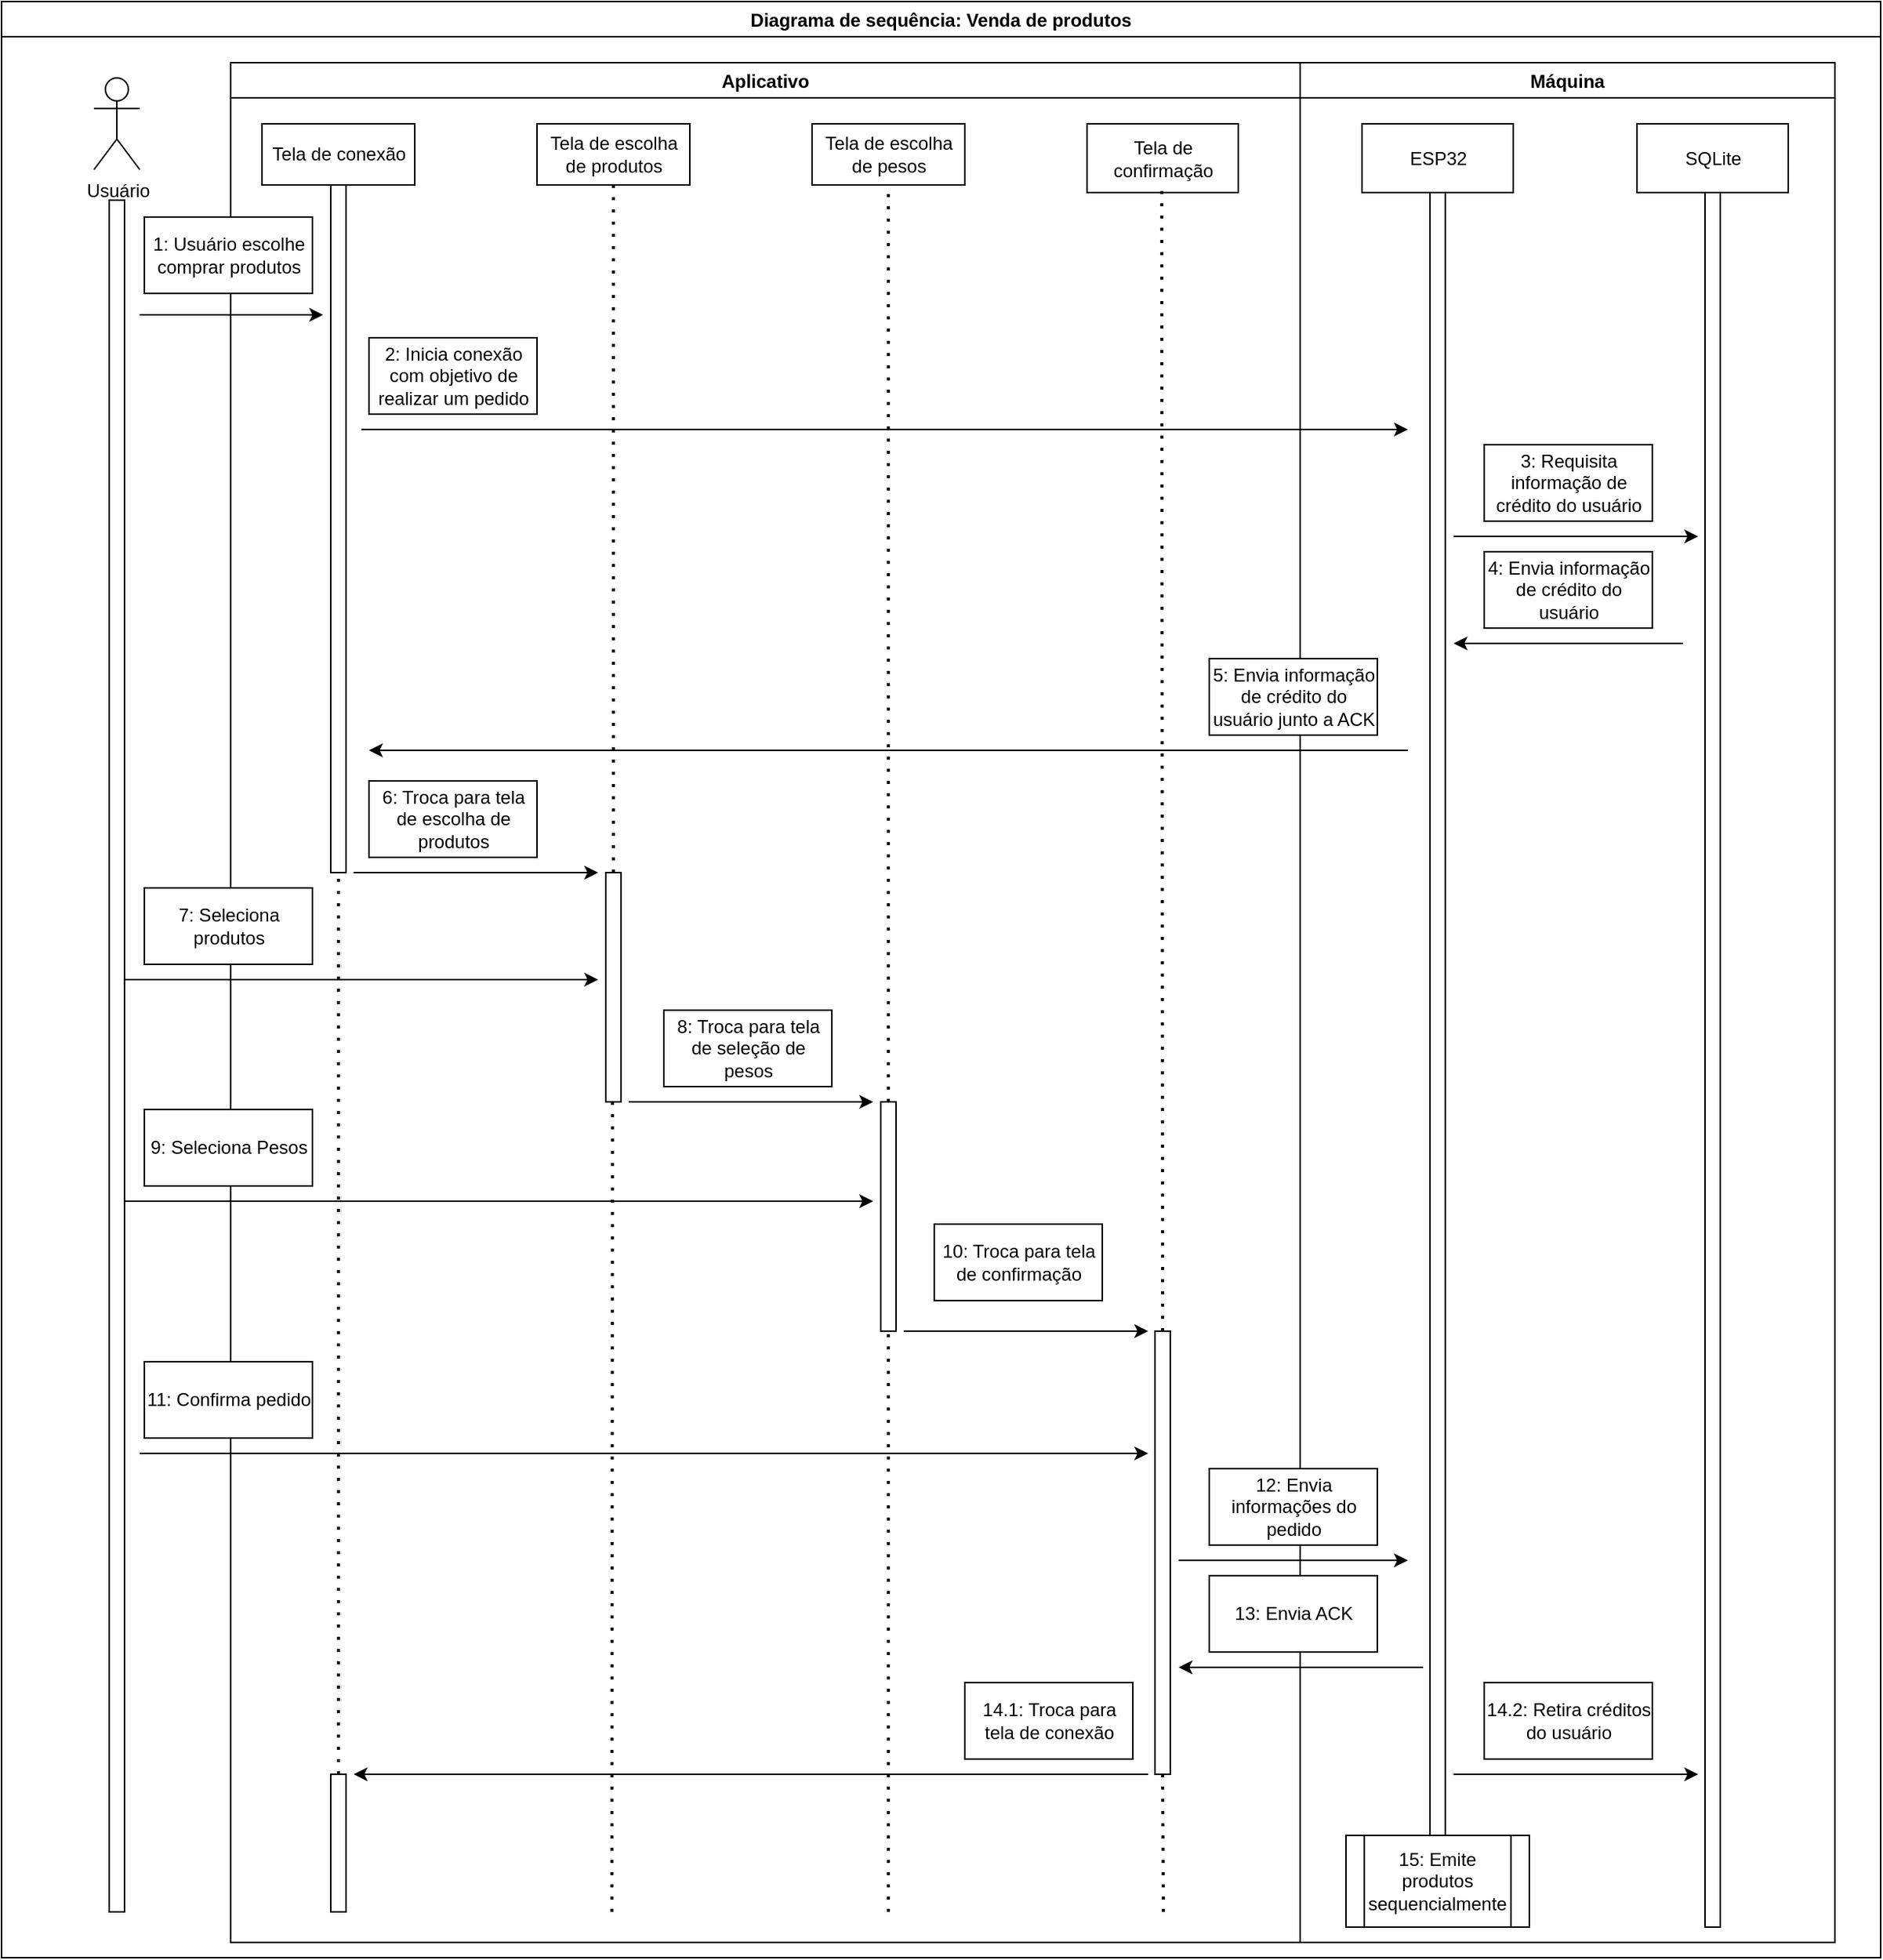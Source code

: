 <mxfile version="17.4.2" type="device"><diagram id="Yp1EYoUM_aCPPthsGW_I" name="Page-1"><mxGraphModel dx="1837" dy="2192" grid="1" gridSize="10" guides="1" tooltips="1" connect="1" arrows="1" fold="1" page="1" pageScale="1" pageWidth="700" pageHeight="750" math="0" shadow="0"><root><mxCell id="0"/><mxCell id="1" parent="0"/><mxCell id="CkIpjcjl6cpS81yRVlrR-56" value="Diagrama de sequência: Venda de produtos" style="swimlane;" vertex="1" parent="1"><mxGeometry y="-10" width="1230" height="1280" as="geometry"/></mxCell><mxCell id="CkIpjcjl6cpS81yRVlrR-61" value="Máquina" style="swimlane;" vertex="1" parent="CkIpjcjl6cpS81yRVlrR-56"><mxGeometry x="850" y="40" width="350" height="1230" as="geometry"/></mxCell><mxCell id="CkIpjcjl6cpS81yRVlrR-59" value="Aplicativo" style="swimlane;" vertex="1" parent="CkIpjcjl6cpS81yRVlrR-56"><mxGeometry x="150" y="40" width="700" height="1230" as="geometry"/></mxCell><mxCell id="CkIpjcjl6cpS81yRVlrR-1" value="Usuário" style="shape=umlActor;verticalLabelPosition=bottom;verticalAlign=top;html=1;outlineConnect=0;" vertex="1" parent="CkIpjcjl6cpS81yRVlrR-56"><mxGeometry x="60.5" y="50" width="30" height="60" as="geometry"/></mxCell><mxCell id="CkIpjcjl6cpS81yRVlrR-2" value="Tela de conexão" style="rounded=0;whiteSpace=wrap;html=1;" vertex="1" parent="CkIpjcjl6cpS81yRVlrR-56"><mxGeometry x="170.5" y="80" width="100" height="40" as="geometry"/></mxCell><mxCell id="CkIpjcjl6cpS81yRVlrR-3" value="Tela de escolha de produtos" style="rounded=0;whiteSpace=wrap;html=1;" vertex="1" parent="CkIpjcjl6cpS81yRVlrR-56"><mxGeometry x="350.5" y="80" width="100" height="40" as="geometry"/></mxCell><mxCell id="CkIpjcjl6cpS81yRVlrR-4" value="Tela de escolha de pesos" style="rounded=0;whiteSpace=wrap;html=1;" vertex="1" parent="CkIpjcjl6cpS81yRVlrR-56"><mxGeometry x="530.5" y="80" width="100" height="40" as="geometry"/></mxCell><mxCell id="CkIpjcjl6cpS81yRVlrR-5" value="Tela de confirmação" style="rounded=0;whiteSpace=wrap;html=1;" vertex="1" parent="CkIpjcjl6cpS81yRVlrR-56"><mxGeometry x="710.5" y="80" width="99" height="45" as="geometry"/></mxCell><mxCell id="CkIpjcjl6cpS81yRVlrR-6" value="ESP32" style="rounded=0;whiteSpace=wrap;html=1;" vertex="1" parent="CkIpjcjl6cpS81yRVlrR-56"><mxGeometry x="890.5" y="80" width="99" height="45" as="geometry"/></mxCell><mxCell id="CkIpjcjl6cpS81yRVlrR-7" value="SQLite" style="rounded=0;whiteSpace=wrap;html=1;" vertex="1" parent="CkIpjcjl6cpS81yRVlrR-56"><mxGeometry x="1070.5" y="80" width="99" height="45" as="geometry"/></mxCell><mxCell id="CkIpjcjl6cpS81yRVlrR-8" value="" style="rounded=0;whiteSpace=wrap;html=1;" vertex="1" parent="CkIpjcjl6cpS81yRVlrR-56"><mxGeometry x="70.5" y="130" width="10" height="1120" as="geometry"/></mxCell><mxCell id="CkIpjcjl6cpS81yRVlrR-9" value="1: Usuário escolhe comprar produtos" style="rounded=0;whiteSpace=wrap;html=1;" vertex="1" parent="CkIpjcjl6cpS81yRVlrR-56"><mxGeometry x="93.5" y="141" width="110" height="50" as="geometry"/></mxCell><mxCell id="CkIpjcjl6cpS81yRVlrR-10" value="" style="rounded=0;whiteSpace=wrap;html=1;" vertex="1" parent="CkIpjcjl6cpS81yRVlrR-56"><mxGeometry x="215.5" y="120" width="10" height="450" as="geometry"/></mxCell><mxCell id="CkIpjcjl6cpS81yRVlrR-11" value="" style="endArrow=classic;html=1;rounded=0;" edge="1" parent="CkIpjcjl6cpS81yRVlrR-56"><mxGeometry width="50" height="50" relative="1" as="geometry"><mxPoint x="90.5" y="205" as="sourcePoint"/><mxPoint x="210.5" y="205" as="targetPoint"/></mxGeometry></mxCell><mxCell id="CkIpjcjl6cpS81yRVlrR-12" value="2: Inicia conexão com objetivo de realizar um pedido" style="rounded=0;whiteSpace=wrap;html=1;" vertex="1" parent="CkIpjcjl6cpS81yRVlrR-56"><mxGeometry x="240.5" y="220" width="110" height="50" as="geometry"/></mxCell><mxCell id="CkIpjcjl6cpS81yRVlrR-13" value="" style="endArrow=classic;html=1;rounded=0;" edge="1" parent="CkIpjcjl6cpS81yRVlrR-56"><mxGeometry width="50" height="50" relative="1" as="geometry"><mxPoint x="235.5" y="280" as="sourcePoint"/><mxPoint x="920.5" y="280" as="targetPoint"/></mxGeometry></mxCell><mxCell id="CkIpjcjl6cpS81yRVlrR-14" value="" style="rounded=0;whiteSpace=wrap;html=1;" vertex="1" parent="CkIpjcjl6cpS81yRVlrR-56"><mxGeometry x="935" y="125" width="10" height="1075" as="geometry"/></mxCell><mxCell id="CkIpjcjl6cpS81yRVlrR-15" value="" style="rounded=0;whiteSpace=wrap;html=1;" vertex="1" parent="CkIpjcjl6cpS81yRVlrR-56"><mxGeometry x="1115" y="125" width="10" height="1135" as="geometry"/></mxCell><mxCell id="CkIpjcjl6cpS81yRVlrR-16" value="3: Requisita informação de crédito do usuário" style="rounded=0;whiteSpace=wrap;html=1;" vertex="1" parent="CkIpjcjl6cpS81yRVlrR-56"><mxGeometry x="970.5" y="290" width="110" height="50" as="geometry"/></mxCell><mxCell id="CkIpjcjl6cpS81yRVlrR-17" value="" style="endArrow=classic;html=1;rounded=0;" edge="1" parent="CkIpjcjl6cpS81yRVlrR-56"><mxGeometry width="50" height="50" relative="1" as="geometry"><mxPoint x="950.5" y="350" as="sourcePoint"/><mxPoint x="1110.5" y="350" as="targetPoint"/></mxGeometry></mxCell><mxCell id="CkIpjcjl6cpS81yRVlrR-18" value="4: Envia informação de crédito do usuário" style="rounded=0;whiteSpace=wrap;html=1;" vertex="1" parent="CkIpjcjl6cpS81yRVlrR-56"><mxGeometry x="970.5" y="360" width="110" height="50" as="geometry"/></mxCell><mxCell id="CkIpjcjl6cpS81yRVlrR-19" value="" style="endArrow=classic;html=1;rounded=0;" edge="1" parent="CkIpjcjl6cpS81yRVlrR-56"><mxGeometry width="50" height="50" relative="1" as="geometry"><mxPoint x="1100.5" y="420" as="sourcePoint"/><mxPoint x="950.5" y="420" as="targetPoint"/></mxGeometry></mxCell><mxCell id="CkIpjcjl6cpS81yRVlrR-20" value="5: Envia informação de crédito do usuário junto a ACK" style="rounded=0;whiteSpace=wrap;html=1;" vertex="1" parent="CkIpjcjl6cpS81yRVlrR-56"><mxGeometry x="790.5" y="430" width="110" height="50" as="geometry"/></mxCell><mxCell id="CkIpjcjl6cpS81yRVlrR-21" value="" style="endArrow=classic;html=1;rounded=0;" edge="1" parent="CkIpjcjl6cpS81yRVlrR-56"><mxGeometry width="50" height="50" relative="1" as="geometry"><mxPoint x="920.5" y="490" as="sourcePoint"/><mxPoint x="240.5" y="490" as="targetPoint"/></mxGeometry></mxCell><mxCell id="CkIpjcjl6cpS81yRVlrR-22" value="6: Troca para tela de escolha de produtos" style="rounded=0;whiteSpace=wrap;html=1;" vertex="1" parent="CkIpjcjl6cpS81yRVlrR-56"><mxGeometry x="240.5" y="510" width="110" height="50" as="geometry"/></mxCell><mxCell id="CkIpjcjl6cpS81yRVlrR-23" value="" style="endArrow=classic;html=1;rounded=0;" edge="1" parent="CkIpjcjl6cpS81yRVlrR-56"><mxGeometry width="50" height="50" relative="1" as="geometry"><mxPoint x="230.5" y="570" as="sourcePoint"/><mxPoint x="390.5" y="570" as="targetPoint"/></mxGeometry></mxCell><mxCell id="CkIpjcjl6cpS81yRVlrR-24" value="" style="endArrow=none;dashed=1;html=1;dashPattern=1 3;strokeWidth=2;rounded=0;entryX=0.5;entryY=1;entryDx=0;entryDy=0;" edge="1" parent="CkIpjcjl6cpS81yRVlrR-56" target="CkIpjcjl6cpS81yRVlrR-3"><mxGeometry width="50" height="50" relative="1" as="geometry"><mxPoint x="400.5" y="570" as="sourcePoint"/><mxPoint x="590.5" y="440" as="targetPoint"/></mxGeometry></mxCell><mxCell id="CkIpjcjl6cpS81yRVlrR-25" value="" style="rounded=0;whiteSpace=wrap;html=1;" vertex="1" parent="CkIpjcjl6cpS81yRVlrR-56"><mxGeometry x="395.5" y="570" width="10" height="150" as="geometry"/></mxCell><mxCell id="CkIpjcjl6cpS81yRVlrR-26" value="7: Seleciona produtos" style="rounded=0;whiteSpace=wrap;html=1;" vertex="1" parent="CkIpjcjl6cpS81yRVlrR-56"><mxGeometry x="93.5" y="580" width="110" height="50" as="geometry"/></mxCell><mxCell id="CkIpjcjl6cpS81yRVlrR-27" value="" style="endArrow=classic;html=1;rounded=0;" edge="1" parent="CkIpjcjl6cpS81yRVlrR-56"><mxGeometry width="50" height="50" relative="1" as="geometry"><mxPoint x="80.5" y="640" as="sourcePoint"/><mxPoint x="390.5" y="640" as="targetPoint"/></mxGeometry></mxCell><mxCell id="CkIpjcjl6cpS81yRVlrR-28" value="8: Troca para tela de seleção de pesos" style="rounded=0;whiteSpace=wrap;html=1;" vertex="1" parent="CkIpjcjl6cpS81yRVlrR-56"><mxGeometry x="433.5" y="660" width="110" height="50" as="geometry"/></mxCell><mxCell id="CkIpjcjl6cpS81yRVlrR-29" value="" style="endArrow=classic;html=1;rounded=0;" edge="1" parent="CkIpjcjl6cpS81yRVlrR-56"><mxGeometry width="50" height="50" relative="1" as="geometry"><mxPoint x="410.5" y="720" as="sourcePoint"/><mxPoint x="570.5" y="720" as="targetPoint"/></mxGeometry></mxCell><mxCell id="CkIpjcjl6cpS81yRVlrR-30" value="" style="rounded=0;whiteSpace=wrap;html=1;" vertex="1" parent="CkIpjcjl6cpS81yRVlrR-56"><mxGeometry x="575.5" y="720" width="10" height="150" as="geometry"/></mxCell><mxCell id="CkIpjcjl6cpS81yRVlrR-31" value="" style="endArrow=none;dashed=1;html=1;dashPattern=1 3;strokeWidth=2;rounded=0;entryX=0.5;entryY=1;entryDx=0;entryDy=0;exitX=0.5;exitY=0;exitDx=0;exitDy=0;" edge="1" parent="CkIpjcjl6cpS81yRVlrR-56" source="CkIpjcjl6cpS81yRVlrR-30" target="CkIpjcjl6cpS81yRVlrR-4"><mxGeometry width="50" height="50" relative="1" as="geometry"><mxPoint x="640.5" y="580" as="sourcePoint"/><mxPoint x="690.5" y="530" as="targetPoint"/></mxGeometry></mxCell><mxCell id="CkIpjcjl6cpS81yRVlrR-32" value="9: Seleciona Pesos" style="rounded=0;whiteSpace=wrap;html=1;" vertex="1" parent="CkIpjcjl6cpS81yRVlrR-56"><mxGeometry x="93.5" y="725" width="110" height="50" as="geometry"/></mxCell><mxCell id="CkIpjcjl6cpS81yRVlrR-33" value="" style="endArrow=classic;html=1;rounded=0;" edge="1" parent="CkIpjcjl6cpS81yRVlrR-56"><mxGeometry width="50" height="50" relative="1" as="geometry"><mxPoint x="80.5" y="785" as="sourcePoint"/><mxPoint x="570.5" y="785" as="targetPoint"/></mxGeometry></mxCell><mxCell id="CkIpjcjl6cpS81yRVlrR-34" value="10: Troca para tela de confirmação" style="rounded=0;whiteSpace=wrap;html=1;" vertex="1" parent="CkIpjcjl6cpS81yRVlrR-56"><mxGeometry x="610.5" y="800" width="110" height="50" as="geometry"/></mxCell><mxCell id="CkIpjcjl6cpS81yRVlrR-35" value="" style="endArrow=classic;html=1;rounded=0;" edge="1" parent="CkIpjcjl6cpS81yRVlrR-56"><mxGeometry width="50" height="50" relative="1" as="geometry"><mxPoint x="590.5" y="870" as="sourcePoint"/><mxPoint x="750.5" y="870" as="targetPoint"/></mxGeometry></mxCell><mxCell id="CkIpjcjl6cpS81yRVlrR-36" value="" style="rounded=0;whiteSpace=wrap;html=1;" vertex="1" parent="CkIpjcjl6cpS81yRVlrR-56"><mxGeometry x="755" y="870" width="10" height="290" as="geometry"/></mxCell><mxCell id="CkIpjcjl6cpS81yRVlrR-37" value="" style="endArrow=none;dashed=1;html=1;dashPattern=1 3;strokeWidth=2;rounded=0;entryX=0.5;entryY=1;entryDx=0;entryDy=0;exitX=0.5;exitY=0;exitDx=0;exitDy=0;" edge="1" parent="CkIpjcjl6cpS81yRVlrR-56" source="CkIpjcjl6cpS81yRVlrR-36"><mxGeometry width="50" height="50" relative="1" as="geometry"><mxPoint x="759.41" y="720" as="sourcePoint"/><mxPoint x="759.41" y="120" as="targetPoint"/></mxGeometry></mxCell><mxCell id="CkIpjcjl6cpS81yRVlrR-38" value="11: Confirma pedido" style="rounded=0;whiteSpace=wrap;html=1;" vertex="1" parent="CkIpjcjl6cpS81yRVlrR-56"><mxGeometry x="93.5" y="890" width="110" height="50" as="geometry"/></mxCell><mxCell id="CkIpjcjl6cpS81yRVlrR-39" value="" style="endArrow=classic;html=1;rounded=0;" edge="1" parent="CkIpjcjl6cpS81yRVlrR-56"><mxGeometry width="50" height="50" relative="1" as="geometry"><mxPoint x="90.5" y="950" as="sourcePoint"/><mxPoint x="750.5" y="950" as="targetPoint"/></mxGeometry></mxCell><mxCell id="CkIpjcjl6cpS81yRVlrR-40" value="12: Envia informações do pedido" style="rounded=0;whiteSpace=wrap;html=1;" vertex="1" parent="CkIpjcjl6cpS81yRVlrR-56"><mxGeometry x="790.5" y="960" width="110" height="50" as="geometry"/></mxCell><mxCell id="CkIpjcjl6cpS81yRVlrR-41" value="" style="endArrow=classic;html=1;rounded=0;" edge="1" parent="CkIpjcjl6cpS81yRVlrR-56"><mxGeometry width="50" height="50" relative="1" as="geometry"><mxPoint x="770.5" y="1020" as="sourcePoint"/><mxPoint x="920.5" y="1020" as="targetPoint"/></mxGeometry></mxCell><mxCell id="CkIpjcjl6cpS81yRVlrR-42" value="13: Envia ACK" style="rounded=0;whiteSpace=wrap;html=1;" vertex="1" parent="CkIpjcjl6cpS81yRVlrR-56"><mxGeometry x="790.5" y="1030" width="110" height="50" as="geometry"/></mxCell><mxCell id="CkIpjcjl6cpS81yRVlrR-43" value="" style="endArrow=classic;html=1;rounded=0;" edge="1" parent="CkIpjcjl6cpS81yRVlrR-56"><mxGeometry width="50" height="50" relative="1" as="geometry"><mxPoint x="930.5" y="1090" as="sourcePoint"/><mxPoint x="770.5" y="1090" as="targetPoint"/></mxGeometry></mxCell><mxCell id="CkIpjcjl6cpS81yRVlrR-44" value="15: Emite produtos sequencialmente" style="shape=process;whiteSpace=wrap;html=1;backgroundOutline=1;" vertex="1" parent="CkIpjcjl6cpS81yRVlrR-56"><mxGeometry x="880" y="1200" width="120" height="60" as="geometry"/></mxCell><mxCell id="CkIpjcjl6cpS81yRVlrR-45" value="14.1: Troca para tela de conexão" style="rounded=0;whiteSpace=wrap;html=1;" vertex="1" parent="CkIpjcjl6cpS81yRVlrR-56"><mxGeometry x="630.5" y="1100" width="110" height="50" as="geometry"/></mxCell><mxCell id="CkIpjcjl6cpS81yRVlrR-46" value="14.2: Retira créditos do usuário" style="rounded=0;whiteSpace=wrap;html=1;" vertex="1" parent="CkIpjcjl6cpS81yRVlrR-56"><mxGeometry x="970.5" y="1100" width="110" height="50" as="geometry"/></mxCell><mxCell id="CkIpjcjl6cpS81yRVlrR-47" value="" style="endArrow=classic;html=1;rounded=0;" edge="1" parent="CkIpjcjl6cpS81yRVlrR-56"><mxGeometry width="50" height="50" relative="1" as="geometry"><mxPoint x="950.5" y="1160" as="sourcePoint"/><mxPoint x="1110.5" y="1160" as="targetPoint"/></mxGeometry></mxCell><mxCell id="CkIpjcjl6cpS81yRVlrR-50" value="" style="rounded=0;whiteSpace=wrap;html=1;" vertex="1" parent="CkIpjcjl6cpS81yRVlrR-56"><mxGeometry x="215.5" y="1160" width="10" height="90" as="geometry"/></mxCell><mxCell id="CkIpjcjl6cpS81yRVlrR-51" value="" style="endArrow=none;dashed=1;html=1;dashPattern=1 3;strokeWidth=2;rounded=0;entryX=0.5;entryY=1;entryDx=0;entryDy=0;exitX=0.5;exitY=0;exitDx=0;exitDy=0;" edge="1" parent="CkIpjcjl6cpS81yRVlrR-56" source="CkIpjcjl6cpS81yRVlrR-50" target="CkIpjcjl6cpS81yRVlrR-10"><mxGeometry width="50" height="50" relative="1" as="geometry"><mxPoint x="420.5" y="880" as="sourcePoint"/><mxPoint x="470.5" y="830" as="targetPoint"/></mxGeometry></mxCell><mxCell id="CkIpjcjl6cpS81yRVlrR-52" value="" style="endArrow=none;dashed=1;html=1;dashPattern=1 3;strokeWidth=2;rounded=0;entryX=0.5;entryY=1;entryDx=0;entryDy=0;" edge="1" parent="CkIpjcjl6cpS81yRVlrR-56"><mxGeometry width="50" height="50" relative="1" as="geometry"><mxPoint x="399.5" y="1250" as="sourcePoint"/><mxPoint x="399.91" y="720" as="targetPoint"/></mxGeometry></mxCell><mxCell id="CkIpjcjl6cpS81yRVlrR-53" value="" style="endArrow=none;dashed=1;html=1;dashPattern=1 3;strokeWidth=2;rounded=0;entryX=0.5;entryY=1;entryDx=0;entryDy=0;" edge="1" parent="CkIpjcjl6cpS81yRVlrR-56" target="CkIpjcjl6cpS81yRVlrR-30"><mxGeometry width="50" height="50" relative="1" as="geometry"><mxPoint x="580.5" y="1250" as="sourcePoint"/><mxPoint x="240.5" y="590" as="targetPoint"/></mxGeometry></mxCell><mxCell id="CkIpjcjl6cpS81yRVlrR-54" value="" style="endArrow=none;dashed=1;html=1;dashPattern=1 3;strokeWidth=2;rounded=0;entryX=0.5;entryY=1;entryDx=0;entryDy=0;" edge="1" parent="CkIpjcjl6cpS81yRVlrR-56" target="CkIpjcjl6cpS81yRVlrR-36"><mxGeometry width="50" height="50" relative="1" as="geometry"><mxPoint x="760.5" y="1250" as="sourcePoint"/><mxPoint x="860.5" y="990" as="targetPoint"/></mxGeometry></mxCell><mxCell id="CkIpjcjl6cpS81yRVlrR-55" value="" style="endArrow=classic;html=1;rounded=0;" edge="1" parent="CkIpjcjl6cpS81yRVlrR-56"><mxGeometry width="50" height="50" relative="1" as="geometry"><mxPoint x="750.5" y="1160" as="sourcePoint"/><mxPoint x="230.5" y="1160" as="targetPoint"/></mxGeometry></mxCell></root></mxGraphModel></diagram></mxfile>